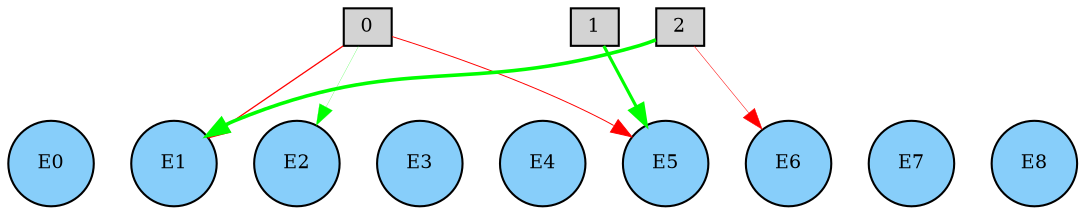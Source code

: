 digraph {
	node [fontsize=9 height=0.2 shape=circle width=0.2]
	subgraph inputs {
		node [shape=box style=filled]
		rank=source
		0 [fillcolor=lightgray]
		1 [fillcolor=lightgray]
		0 -> 1 [style=invis]
		2 [fillcolor=lightgray]
		1 -> 2 [style=invis]
	}
	subgraph outputs {
		node [style=filled]
		rank=sink
		E0 [fillcolor=lightskyblue fontsize=9 height=0.2 shape=circle width=0.2]
		E1 [fillcolor=lightskyblue fontsize=9 height=0.2 shape=circle width=0.2]
		E0 -> E1 [style=invis]
		E2 [fillcolor=lightskyblue fontsize=9 height=0.2 shape=circle width=0.2]
		E1 -> E2 [style=invis]
		E3 [fillcolor=lightskyblue fontsize=9 height=0.2 shape=circle width=0.2]
		E2 -> E3 [style=invis]
		E4 [fillcolor=lightskyblue fontsize=9 height=0.2 shape=circle width=0.2]
		E3 -> E4 [style=invis]
		E5 [fillcolor=lightskyblue fontsize=9 height=0.2 shape=circle width=0.2]
		E4 -> E5 [style=invis]
		E6 [fillcolor=lightskyblue fontsize=9 height=0.2 shape=circle width=0.2]
		E5 -> E6 [style=invis]
		E7 [fillcolor=lightskyblue fontsize=9 height=0.2 shape=circle width=0.2]
		E6 -> E7 [style=invis]
		E8 [fillcolor=lightskyblue fontsize=9 height=0.2 shape=circle width=0.2]
		E7 -> E8 [style=invis]
	}
	1 -> E5 [color=green penwidth=1.4951524302120425 style=solid]
	0 -> E1 [color=red penwidth=0.6129380983631065 style=solid]
	2 -> E1 [color=green penwidth=1.7152500809705438 style=solid]
	2 -> E6 [color=red penwidth=0.24412161753788017 style=solid]
	0 -> E5 [color=red penwidth=0.461581697349268 style=solid]
	0 -> E2 [color=green penwidth=0.10744114937251925 style=solid]
}
